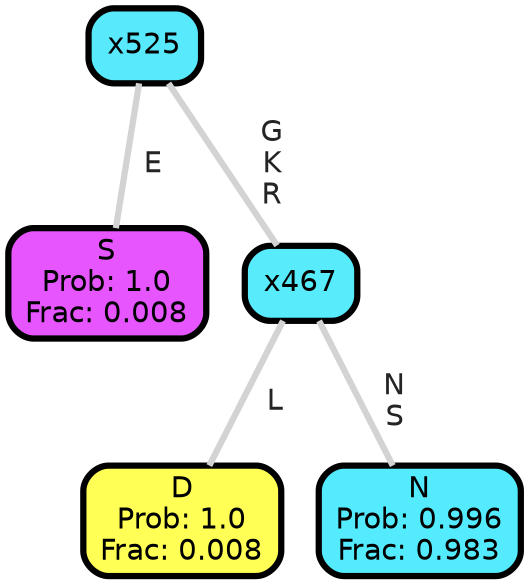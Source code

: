 graph Tree {
node [shape=box, style="filled, rounded",color="black",penwidth="3",fontcolor="black",                 fontname=helvetica] ;
graph [ranksep="0 equally", splines=straight,                 bgcolor=transparent, dpi=200] ;
edge [fontname=helvetica, fontweight=bold,fontcolor=grey14,color=lightgray] ;
0 [label="S
Prob: 1.0
Frac: 0.008", fillcolor="#e755ff"] ;
1 [label="x525", fillcolor="#58eafc"] ;
2 [label="D
Prob: 1.0
Frac: 0.008", fillcolor="#ffff55"] ;
3 [label="x467", fillcolor="#57ebfc"] ;
4 [label="N
Prob: 0.996
Frac: 0.983", fillcolor="#55ebfe"] ;
1 -- 0 [label=" E",penwidth=3] ;
1 -- 3 [label=" G\n K\n R",penwidth=3] ;
3 -- 2 [label=" L",penwidth=3] ;
3 -- 4 [label=" N\n S",penwidth=3] ;
{rank = same;}}
